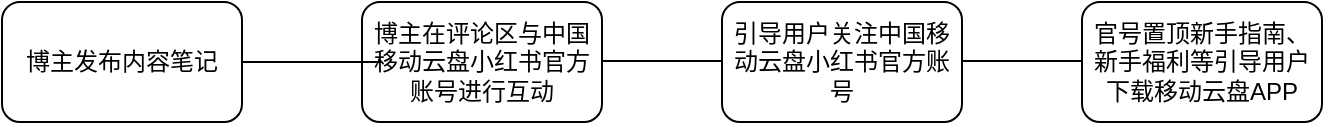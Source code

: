 <mxfile version="22.0.4" type="github">
  <diagram name="第 1 页" id="bo_SQOkKkjdySiT44u7f">
    <mxGraphModel dx="786" dy="505" grid="1" gridSize="10" guides="1" tooltips="1" connect="1" arrows="1" fold="1" page="1" pageScale="1" pageWidth="827" pageHeight="1169" math="0" shadow="0">
      <root>
        <mxCell id="0" />
        <mxCell id="1" parent="0" />
        <mxCell id="boL0MD9To1c5I9AJ33p1-1" value="博主发布内容笔记" style="rounded=1;whiteSpace=wrap;html=1;" vertex="1" parent="1">
          <mxGeometry x="70" y="170" width="120" height="60" as="geometry" />
        </mxCell>
        <mxCell id="boL0MD9To1c5I9AJ33p1-2" value="博主在评论区与中国移动云盘小红书官方账号进行互动" style="rounded=1;whiteSpace=wrap;html=1;" vertex="1" parent="1">
          <mxGeometry x="250" y="170" width="120" height="60" as="geometry" />
        </mxCell>
        <mxCell id="boL0MD9To1c5I9AJ33p1-3" value="" style="endArrow=none;html=1;rounded=0;" edge="1" parent="1">
          <mxGeometry width="50" height="50" relative="1" as="geometry">
            <mxPoint x="190" y="200" as="sourcePoint" />
            <mxPoint x="260" y="200" as="targetPoint" />
          </mxGeometry>
        </mxCell>
        <mxCell id="boL0MD9To1c5I9AJ33p1-4" value="引导用户关注中国移动云盘小红书官方账号" style="rounded=1;whiteSpace=wrap;html=1;" vertex="1" parent="1">
          <mxGeometry x="430" y="170" width="120" height="60" as="geometry" />
        </mxCell>
        <mxCell id="boL0MD9To1c5I9AJ33p1-5" value="" style="endArrow=none;html=1;rounded=0;" edge="1" parent="1">
          <mxGeometry width="50" height="50" relative="1" as="geometry">
            <mxPoint x="370" y="199.5" as="sourcePoint" />
            <mxPoint x="430" y="199.5" as="targetPoint" />
          </mxGeometry>
        </mxCell>
        <mxCell id="boL0MD9To1c5I9AJ33p1-7" value="" style="endArrow=none;html=1;rounded=0;" edge="1" parent="1">
          <mxGeometry width="50" height="50" relative="1" as="geometry">
            <mxPoint x="550" y="199.5" as="sourcePoint" />
            <mxPoint x="620" y="199.5" as="targetPoint" />
          </mxGeometry>
        </mxCell>
        <mxCell id="boL0MD9To1c5I9AJ33p1-8" value="官号置顶新手指南、新手福利等引导用户下载移动云盘APP" style="rounded=1;whiteSpace=wrap;html=1;" vertex="1" parent="1">
          <mxGeometry x="610" y="170" width="120" height="60" as="geometry" />
        </mxCell>
      </root>
    </mxGraphModel>
  </diagram>
</mxfile>
